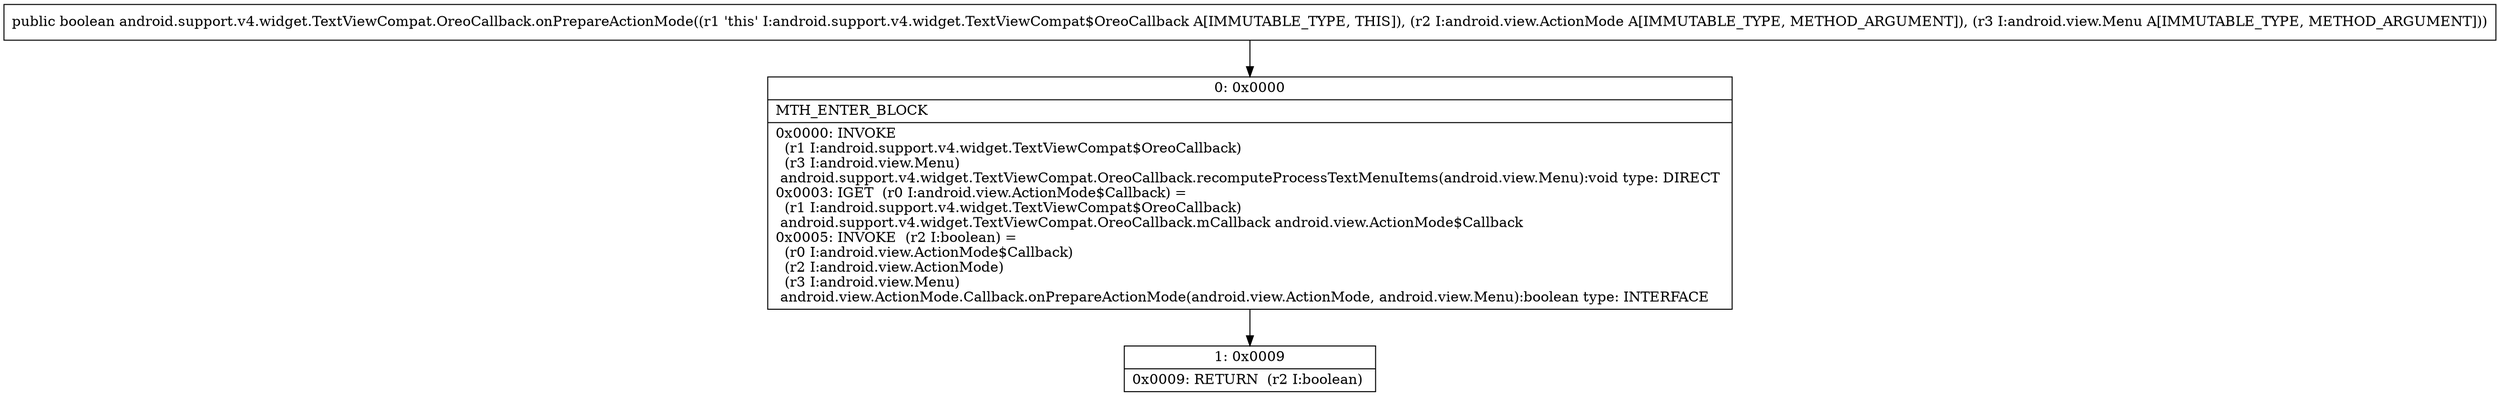 digraph "CFG forandroid.support.v4.widget.TextViewCompat.OreoCallback.onPrepareActionMode(Landroid\/view\/ActionMode;Landroid\/view\/Menu;)Z" {
Node_0 [shape=record,label="{0\:\ 0x0000|MTH_ENTER_BLOCK\l|0x0000: INVOKE  \l  (r1 I:android.support.v4.widget.TextViewCompat$OreoCallback)\l  (r3 I:android.view.Menu)\l android.support.v4.widget.TextViewCompat.OreoCallback.recomputeProcessTextMenuItems(android.view.Menu):void type: DIRECT \l0x0003: IGET  (r0 I:android.view.ActionMode$Callback) = \l  (r1 I:android.support.v4.widget.TextViewCompat$OreoCallback)\l android.support.v4.widget.TextViewCompat.OreoCallback.mCallback android.view.ActionMode$Callback \l0x0005: INVOKE  (r2 I:boolean) = \l  (r0 I:android.view.ActionMode$Callback)\l  (r2 I:android.view.ActionMode)\l  (r3 I:android.view.Menu)\l android.view.ActionMode.Callback.onPrepareActionMode(android.view.ActionMode, android.view.Menu):boolean type: INTERFACE \l}"];
Node_1 [shape=record,label="{1\:\ 0x0009|0x0009: RETURN  (r2 I:boolean) \l}"];
MethodNode[shape=record,label="{public boolean android.support.v4.widget.TextViewCompat.OreoCallback.onPrepareActionMode((r1 'this' I:android.support.v4.widget.TextViewCompat$OreoCallback A[IMMUTABLE_TYPE, THIS]), (r2 I:android.view.ActionMode A[IMMUTABLE_TYPE, METHOD_ARGUMENT]), (r3 I:android.view.Menu A[IMMUTABLE_TYPE, METHOD_ARGUMENT])) }"];
MethodNode -> Node_0;
Node_0 -> Node_1;
}

